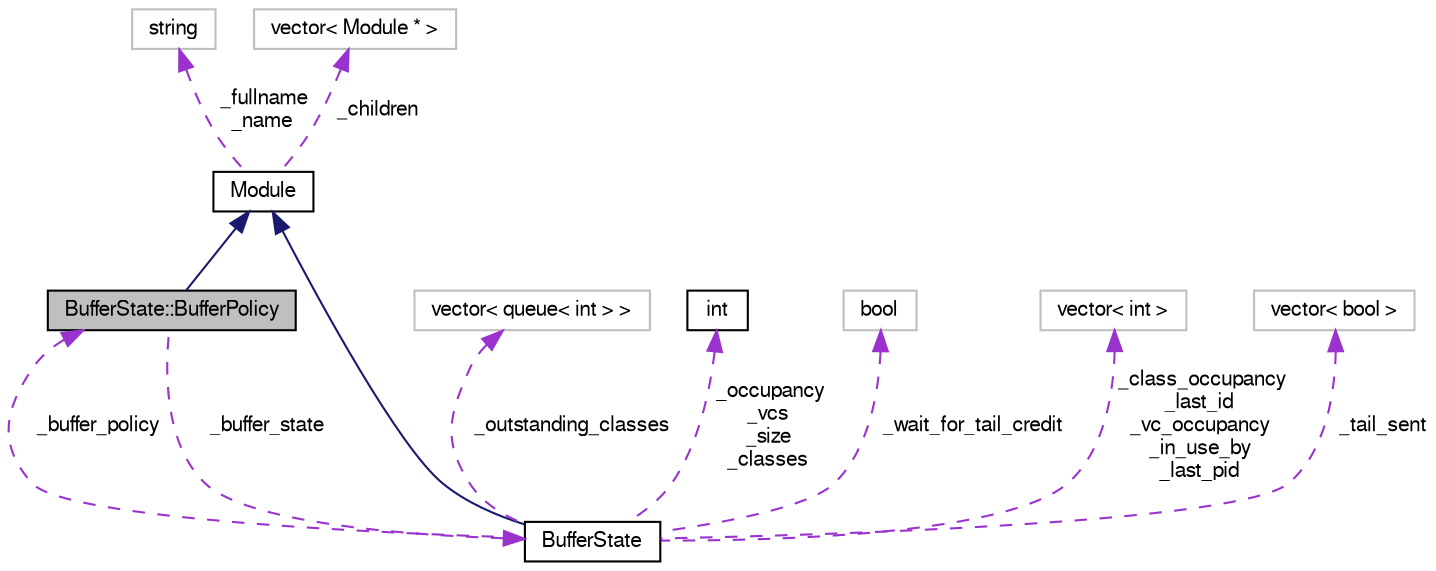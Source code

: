 digraph "BufferState::BufferPolicy"
{
  bgcolor="transparent";
  edge [fontname="FreeSans",fontsize="10",labelfontname="FreeSans",labelfontsize="10"];
  node [fontname="FreeSans",fontsize="10",shape=record];
  Node9 [label="BufferState::BufferPolicy",height=0.2,width=0.4,color="black", fillcolor="grey75", style="filled", fontcolor="black"];
  Node10 -> Node9 [dir="back",color="midnightblue",fontsize="10",style="solid",fontname="FreeSans"];
  Node10 [label="Module",height=0.2,width=0.4,color="black",URL="$classModule.html"];
  Node11 -> Node10 [dir="back",color="darkorchid3",fontsize="10",style="dashed",label=" _fullname\n_name" ,fontname="FreeSans"];
  Node11 [label="string",height=0.2,width=0.4,color="grey75"];
  Node12 -> Node10 [dir="back",color="darkorchid3",fontsize="10",style="dashed",label=" _children" ,fontname="FreeSans"];
  Node12 [label="vector\< Module * \>",height=0.2,width=0.4,color="grey75"];
  Node13 -> Node9 [dir="back",color="darkorchid3",fontsize="10",style="dashed",label=" _buffer_state" ,fontname="FreeSans"];
  Node13 [label="BufferState",height=0.2,width=0.4,color="black",URL="$classBufferState.html"];
  Node10 -> Node13 [dir="back",color="midnightblue",fontsize="10",style="solid",fontname="FreeSans"];
  Node14 -> Node13 [dir="back",color="darkorchid3",fontsize="10",style="dashed",label=" _outstanding_classes" ,fontname="FreeSans"];
  Node14 [label="vector\< queue\< int \> \>",height=0.2,width=0.4,color="grey75"];
  Node9 -> Node13 [dir="back",color="darkorchid3",fontsize="10",style="dashed",label=" _buffer_policy" ,fontname="FreeSans"];
  Node15 -> Node13 [dir="back",color="darkorchid3",fontsize="10",style="dashed",label=" _occupancy\n_vcs\n_size\n_classes" ,fontname="FreeSans"];
  Node15 [label="int",height=0.2,width=0.4,color="black",URL="$classint.html"];
  Node16 -> Node13 [dir="back",color="darkorchid3",fontsize="10",style="dashed",label=" _wait_for_tail_credit" ,fontname="FreeSans"];
  Node16 [label="bool",height=0.2,width=0.4,color="grey75"];
  Node17 -> Node13 [dir="back",color="darkorchid3",fontsize="10",style="dashed",label=" _class_occupancy\n_last_id\n_vc_occupancy\n_in_use_by\n_last_pid" ,fontname="FreeSans"];
  Node17 [label="vector\< int \>",height=0.2,width=0.4,color="grey75"];
  Node18 -> Node13 [dir="back",color="darkorchid3",fontsize="10",style="dashed",label=" _tail_sent" ,fontname="FreeSans"];
  Node18 [label="vector\< bool \>",height=0.2,width=0.4,color="grey75"];
}
